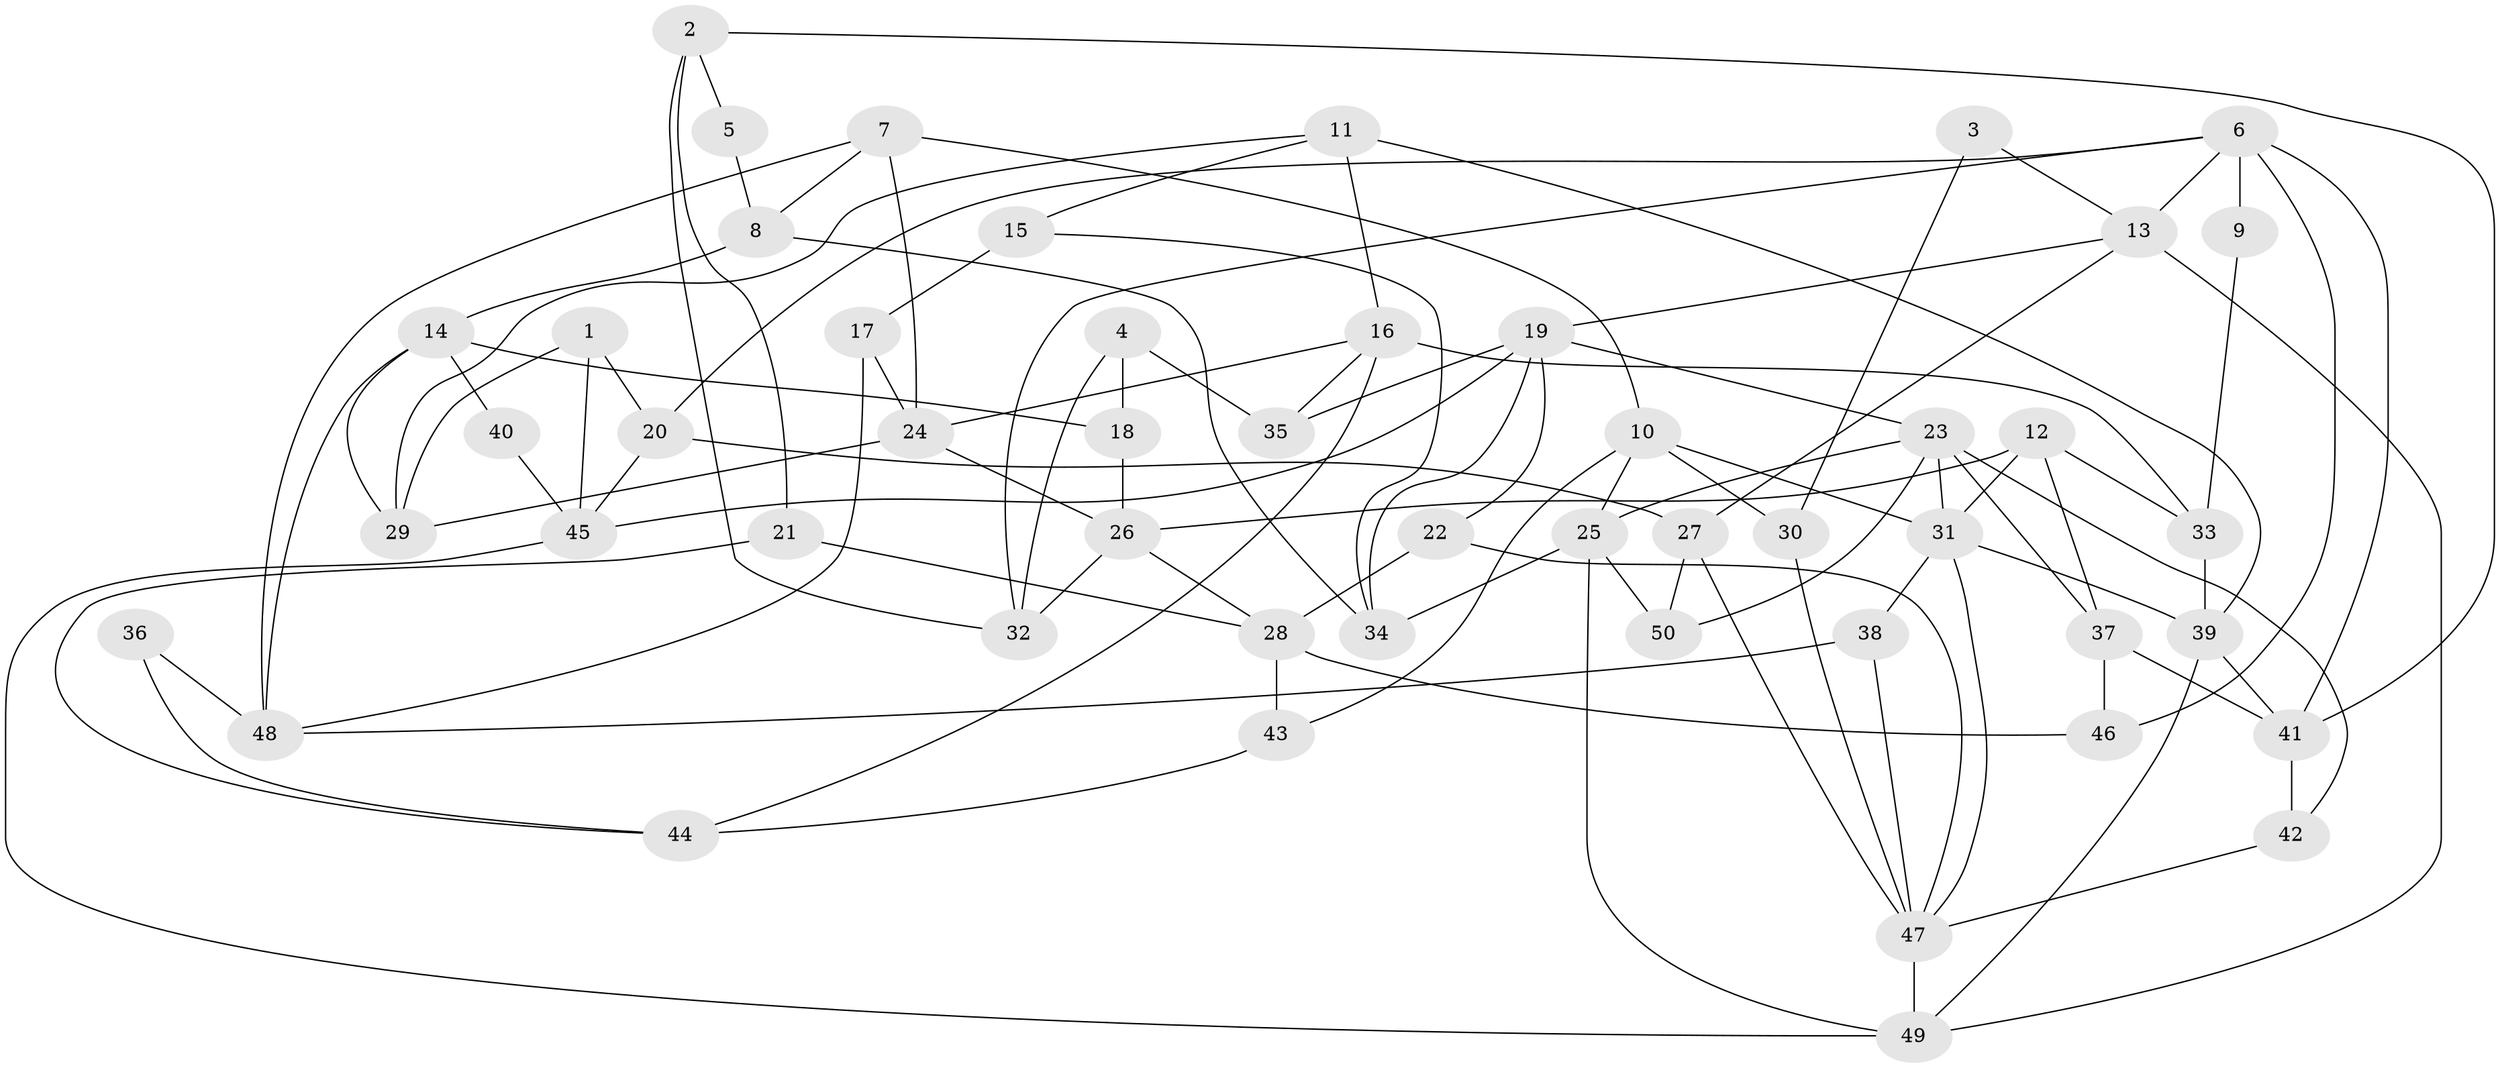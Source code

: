 // Generated by graph-tools (version 1.1) at 2025/50/03/09/25 03:50:05]
// undirected, 50 vertices, 100 edges
graph export_dot {
graph [start="1"]
  node [color=gray90,style=filled];
  1;
  2;
  3;
  4;
  5;
  6;
  7;
  8;
  9;
  10;
  11;
  12;
  13;
  14;
  15;
  16;
  17;
  18;
  19;
  20;
  21;
  22;
  23;
  24;
  25;
  26;
  27;
  28;
  29;
  30;
  31;
  32;
  33;
  34;
  35;
  36;
  37;
  38;
  39;
  40;
  41;
  42;
  43;
  44;
  45;
  46;
  47;
  48;
  49;
  50;
  1 -- 45;
  1 -- 20;
  1 -- 29;
  2 -- 41;
  2 -- 32;
  2 -- 5;
  2 -- 21;
  3 -- 30;
  3 -- 13;
  4 -- 35;
  4 -- 32;
  4 -- 18;
  5 -- 8;
  6 -- 41;
  6 -- 46;
  6 -- 9;
  6 -- 13;
  6 -- 20;
  6 -- 32;
  7 -- 24;
  7 -- 10;
  7 -- 8;
  7 -- 48;
  8 -- 34;
  8 -- 14;
  9 -- 33;
  10 -- 31;
  10 -- 25;
  10 -- 30;
  10 -- 43;
  11 -- 16;
  11 -- 39;
  11 -- 15;
  11 -- 29;
  12 -- 31;
  12 -- 26;
  12 -- 33;
  12 -- 37;
  13 -- 49;
  13 -- 19;
  13 -- 27;
  14 -- 29;
  14 -- 18;
  14 -- 40;
  14 -- 48;
  15 -- 17;
  15 -- 34;
  16 -- 24;
  16 -- 33;
  16 -- 35;
  16 -- 44;
  17 -- 48;
  17 -- 24;
  18 -- 26;
  19 -- 34;
  19 -- 22;
  19 -- 23;
  19 -- 35;
  19 -- 45;
  20 -- 27;
  20 -- 45;
  21 -- 28;
  21 -- 44;
  22 -- 47;
  22 -- 28;
  23 -- 25;
  23 -- 31;
  23 -- 37;
  23 -- 42;
  23 -- 50;
  24 -- 29;
  24 -- 26;
  25 -- 49;
  25 -- 50;
  25 -- 34;
  26 -- 28;
  26 -- 32;
  27 -- 47;
  27 -- 50;
  28 -- 43;
  28 -- 46;
  30 -- 47;
  31 -- 38;
  31 -- 39;
  31 -- 47;
  33 -- 39;
  36 -- 44;
  36 -- 48;
  37 -- 41;
  37 -- 46;
  38 -- 48;
  38 -- 47;
  39 -- 49;
  39 -- 41;
  40 -- 45;
  41 -- 42;
  42 -- 47;
  43 -- 44;
  45 -- 49;
  47 -- 49;
}
